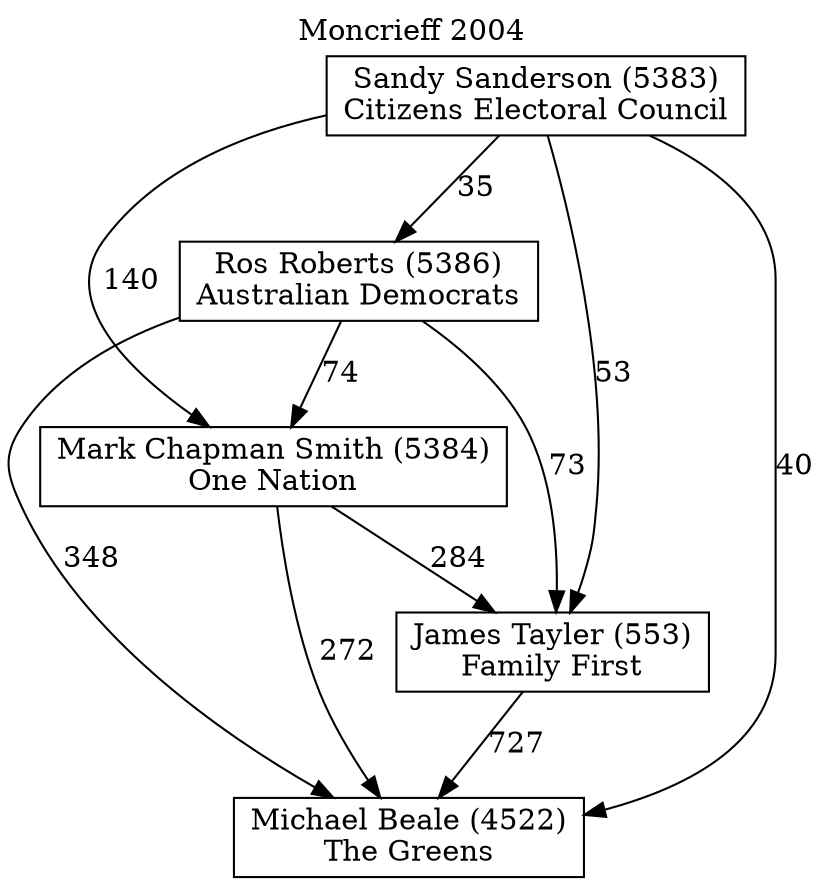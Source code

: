 // House preference flow
digraph "Michael Beale (4522)_Moncrieff_2004" {
	graph [label="Moncrieff 2004" labelloc=t mclimit=10]
	node [shape=box]
	"James Tayler (553)" [label="James Tayler (553)
Family First"]
	"Mark Chapman Smith (5384)" [label="Mark Chapman Smith (5384)
One Nation"]
	"Michael Beale (4522)" [label="Michael Beale (4522)
The Greens"]
	"Ros Roberts (5386)" [label="Ros Roberts (5386)
Australian Democrats"]
	"Sandy Sanderson (5383)" [label="Sandy Sanderson (5383)
Citizens Electoral Council"]
	"James Tayler (553)" -> "Michael Beale (4522)" [label=727]
	"Mark Chapman Smith (5384)" -> "James Tayler (553)" [label=284]
	"Mark Chapman Smith (5384)" -> "Michael Beale (4522)" [label=272]
	"Ros Roberts (5386)" -> "James Tayler (553)" [label=73]
	"Ros Roberts (5386)" -> "Mark Chapman Smith (5384)" [label=74]
	"Ros Roberts (5386)" -> "Michael Beale (4522)" [label=348]
	"Sandy Sanderson (5383)" -> "James Tayler (553)" [label=53]
	"Sandy Sanderson (5383)" -> "Mark Chapman Smith (5384)" [label=140]
	"Sandy Sanderson (5383)" -> "Michael Beale (4522)" [label=40]
	"Sandy Sanderson (5383)" -> "Ros Roberts (5386)" [label=35]
}

